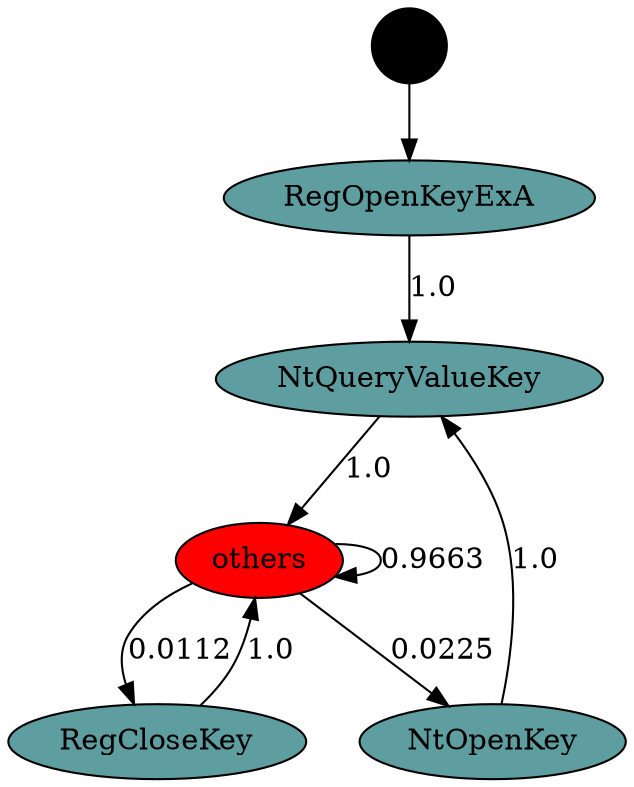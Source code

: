 digraph "./API_PER_CATEGORY/RegGetValue.exe_2524_Registry_API_per_Category_Transition_Matrix" {
	RegOpenKeyExA [label=RegOpenKeyExA fillcolor=cadetblue style=filled]
	NtQueryValueKey [label=NtQueryValueKey fillcolor=cadetblue style=filled]
	RegOpenKeyExA -> NtQueryValueKey [label=1.0]
	Start [label="" fillcolor=black fontcolor=white shape=circle style=filled]
	Start -> RegOpenKeyExA
	NtQueryValueKey [label=NtQueryValueKey fillcolor=cadetblue style=filled]
	others [label=others fillcolor=red style=filled]
	NtQueryValueKey -> others [label=1.0]
	others [label=others fillcolor=red style=filled]
	others [label=others fillcolor=red style=filled]
	others -> others [label=0.9663]
	others [label=others fillcolor=red style=filled]
	RegCloseKey [label=RegCloseKey fillcolor=cadetblue style=filled]
	others -> RegCloseKey [label=0.0112]
	others [label=others fillcolor=red style=filled]
	NtOpenKey [label=NtOpenKey fillcolor=cadetblue style=filled]
	others -> NtOpenKey [label=0.0225]
	RegCloseKey [label=RegCloseKey fillcolor=cadetblue style=filled]
	others [label=others fillcolor=red style=filled]
	RegCloseKey -> others [label=1.0]
	NtOpenKey [label=NtOpenKey fillcolor=cadetblue style=filled]
	NtQueryValueKey [label=NtQueryValueKey fillcolor=cadetblue style=filled]
	NtOpenKey -> NtQueryValueKey [label=1.0]
}
